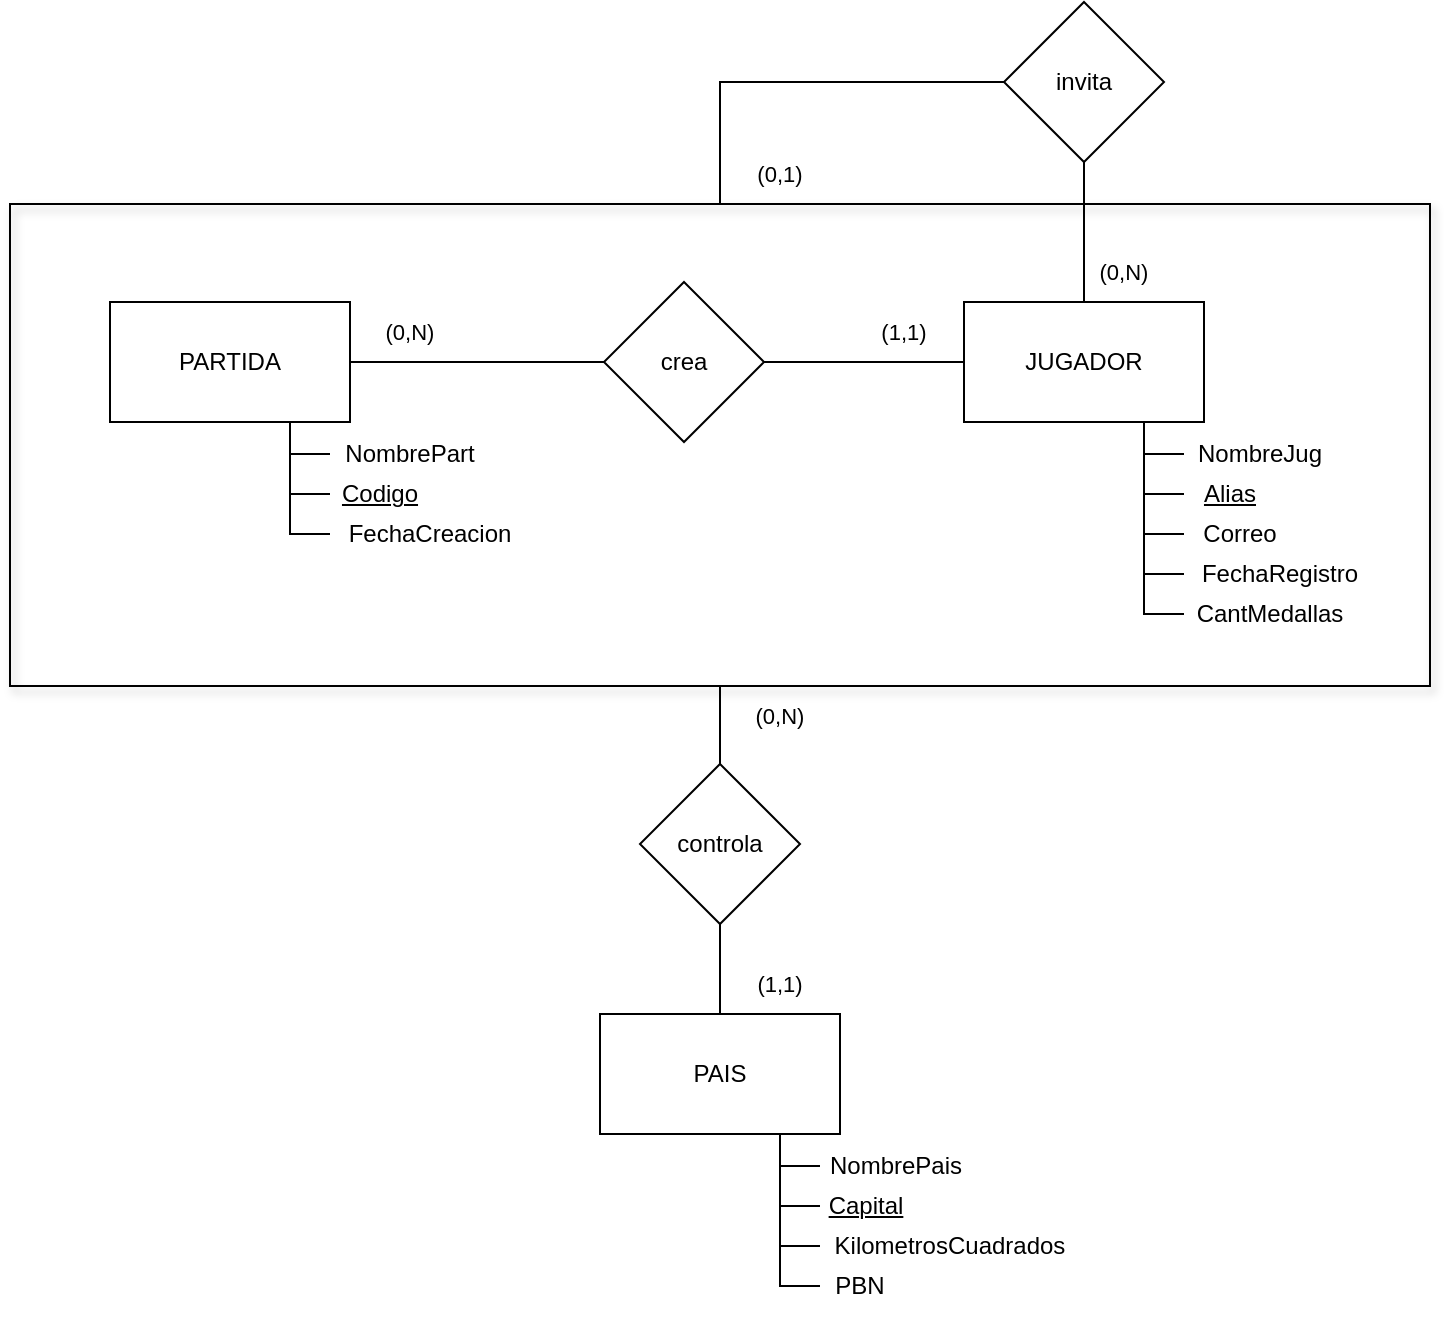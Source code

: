 <mxfile version="28.1.2">
  <diagram name="Página-1" id="h4RyZ4rFJXlUaRI9Djhv">
    <mxGraphModel dx="1158" dy="802" grid="1" gridSize="10" guides="1" tooltips="1" connect="1" arrows="1" fold="1" page="1" pageScale="1" pageWidth="827" pageHeight="1169" math="0" shadow="0">
      <root>
        <mxCell id="0" />
        <mxCell id="1" parent="0" />
        <mxCell id="GuARF0NrUYKqCSSE0C8I-60" style="edgeStyle=orthogonalEdgeStyle;shape=connector;rounded=0;orthogonalLoop=1;jettySize=auto;html=1;exitX=0.5;exitY=0;exitDx=0;exitDy=0;entryX=0;entryY=0.5;entryDx=0;entryDy=0;strokeColor=default;align=center;verticalAlign=middle;fontFamily=Helvetica;fontSize=11;fontColor=default;labelBackgroundColor=default;endArrow=none;endFill=0;" edge="1" parent="1" source="GuARF0NrUYKqCSSE0C8I-54" target="GuARF0NrUYKqCSSE0C8I-58">
          <mxGeometry relative="1" as="geometry" />
        </mxCell>
        <mxCell id="GuARF0NrUYKqCSSE0C8I-54" value="" style="rounded=0;whiteSpace=wrap;html=1;fontFamily=Helvetica;fontSize=11;fontColor=default;labelBackgroundColor=default;fillColor=none;shadow=1;" vertex="1" parent="1">
          <mxGeometry x="80" y="160" width="710" height="241" as="geometry" />
        </mxCell>
        <mxCell id="GuARF0NrUYKqCSSE0C8I-18" style="edgeStyle=orthogonalEdgeStyle;shape=connector;rounded=0;orthogonalLoop=1;jettySize=auto;html=1;exitX=0.75;exitY=1;exitDx=0;exitDy=0;entryX=0;entryY=0.5;entryDx=0;entryDy=0;strokeColor=default;align=center;verticalAlign=middle;fontFamily=Helvetica;fontSize=11;fontColor=default;labelBackgroundColor=default;endArrow=none;endFill=0;" edge="1" parent="1" source="GuARF0NrUYKqCSSE0C8I-1" target="GuARF0NrUYKqCSSE0C8I-3">
          <mxGeometry relative="1" as="geometry" />
        </mxCell>
        <mxCell id="GuARF0NrUYKqCSSE0C8I-19" style="edgeStyle=orthogonalEdgeStyle;shape=connector;rounded=0;orthogonalLoop=1;jettySize=auto;html=1;exitX=0.75;exitY=1;exitDx=0;exitDy=0;entryX=0;entryY=0.5;entryDx=0;entryDy=0;strokeColor=default;align=center;verticalAlign=middle;fontFamily=Helvetica;fontSize=11;fontColor=default;labelBackgroundColor=default;endArrow=none;endFill=0;" edge="1" parent="1" source="GuARF0NrUYKqCSSE0C8I-1" target="GuARF0NrUYKqCSSE0C8I-4">
          <mxGeometry relative="1" as="geometry" />
        </mxCell>
        <mxCell id="GuARF0NrUYKqCSSE0C8I-20" style="edgeStyle=orthogonalEdgeStyle;shape=connector;rounded=0;orthogonalLoop=1;jettySize=auto;html=1;exitX=0.75;exitY=1;exitDx=0;exitDy=0;entryX=0;entryY=0.5;entryDx=0;entryDy=0;strokeColor=default;align=center;verticalAlign=middle;fontFamily=Helvetica;fontSize=11;fontColor=default;labelBackgroundColor=default;endArrow=none;endFill=0;" edge="1" parent="1" source="GuARF0NrUYKqCSSE0C8I-1" target="GuARF0NrUYKqCSSE0C8I-5">
          <mxGeometry relative="1" as="geometry" />
        </mxCell>
        <mxCell id="GuARF0NrUYKqCSSE0C8I-21" style="edgeStyle=orthogonalEdgeStyle;shape=connector;rounded=0;orthogonalLoop=1;jettySize=auto;html=1;exitX=0.75;exitY=1;exitDx=0;exitDy=0;entryX=0;entryY=0.5;entryDx=0;entryDy=0;strokeColor=default;align=center;verticalAlign=middle;fontFamily=Helvetica;fontSize=11;fontColor=default;labelBackgroundColor=default;endArrow=none;endFill=0;" edge="1" parent="1" source="GuARF0NrUYKqCSSE0C8I-1" target="GuARF0NrUYKqCSSE0C8I-6">
          <mxGeometry relative="1" as="geometry" />
        </mxCell>
        <mxCell id="GuARF0NrUYKqCSSE0C8I-51" value="" style="edgeStyle=orthogonalEdgeStyle;shape=connector;rounded=0;orthogonalLoop=1;jettySize=auto;html=1;strokeColor=default;align=center;verticalAlign=middle;fontFamily=Helvetica;fontSize=11;fontColor=default;labelBackgroundColor=default;endArrow=none;endFill=0;" edge="1" parent="1" source="GuARF0NrUYKqCSSE0C8I-1" target="GuARF0NrUYKqCSSE0C8I-50">
          <mxGeometry relative="1" as="geometry" />
        </mxCell>
        <mxCell id="GuARF0NrUYKqCSSE0C8I-59" value="" style="edgeStyle=orthogonalEdgeStyle;shape=connector;rounded=0;orthogonalLoop=1;jettySize=auto;html=1;strokeColor=default;align=center;verticalAlign=middle;fontFamily=Helvetica;fontSize=11;fontColor=default;labelBackgroundColor=default;endArrow=none;endFill=0;" edge="1" parent="1" source="GuARF0NrUYKqCSSE0C8I-1" target="GuARF0NrUYKqCSSE0C8I-58">
          <mxGeometry relative="1" as="geometry" />
        </mxCell>
        <mxCell id="GuARF0NrUYKqCSSE0C8I-1" value="JUGADOR" style="rounded=0;whiteSpace=wrap;html=1;" vertex="1" parent="1">
          <mxGeometry x="557" y="209" width="120" height="60" as="geometry" />
        </mxCell>
        <mxCell id="GuARF0NrUYKqCSSE0C8I-16" style="edgeStyle=orthogonalEdgeStyle;shape=connector;rounded=0;orthogonalLoop=1;jettySize=auto;html=1;exitX=0;exitY=0.5;exitDx=0;exitDy=0;entryX=0.75;entryY=1;entryDx=0;entryDy=0;strokeColor=default;align=center;verticalAlign=middle;fontFamily=Helvetica;fontSize=11;fontColor=default;labelBackgroundColor=default;endArrow=none;endFill=0;" edge="1" parent="1" source="GuARF0NrUYKqCSSE0C8I-2" target="GuARF0NrUYKqCSSE0C8I-1">
          <mxGeometry relative="1" as="geometry" />
        </mxCell>
        <mxCell id="GuARF0NrUYKqCSSE0C8I-2" value="NombreJug" style="text;html=1;align=center;verticalAlign=middle;whiteSpace=wrap;rounded=0;" vertex="1" parent="1">
          <mxGeometry x="667" y="270" width="76" height="30" as="geometry" />
        </mxCell>
        <mxCell id="GuARF0NrUYKqCSSE0C8I-3" value="&lt;u&gt;Alias&lt;/u&gt;" style="text;html=1;align=center;verticalAlign=middle;whiteSpace=wrap;rounded=0;" vertex="1" parent="1">
          <mxGeometry x="667" y="290" width="46" height="30" as="geometry" />
        </mxCell>
        <mxCell id="GuARF0NrUYKqCSSE0C8I-4" value="Correo" style="text;html=1;align=center;verticalAlign=middle;whiteSpace=wrap;rounded=0;" vertex="1" parent="1">
          <mxGeometry x="667" y="310" width="56" height="30" as="geometry" />
        </mxCell>
        <mxCell id="GuARF0NrUYKqCSSE0C8I-5" value="FechaRegistro" style="text;html=1;align=center;verticalAlign=middle;whiteSpace=wrap;rounded=0;" vertex="1" parent="1">
          <mxGeometry x="667" y="330" width="96" height="30" as="geometry" />
        </mxCell>
        <mxCell id="GuARF0NrUYKqCSSE0C8I-6" value="CantMedallas" style="text;html=1;align=center;verticalAlign=middle;whiteSpace=wrap;rounded=0;" vertex="1" parent="1">
          <mxGeometry x="667" y="350" width="86" height="30" as="geometry" />
        </mxCell>
        <mxCell id="GuARF0NrUYKqCSSE0C8I-23" style="edgeStyle=orthogonalEdgeStyle;shape=connector;rounded=0;orthogonalLoop=1;jettySize=auto;html=1;exitX=0.75;exitY=1;exitDx=0;exitDy=0;entryX=0;entryY=0.5;entryDx=0;entryDy=0;strokeColor=default;align=center;verticalAlign=middle;fontFamily=Helvetica;fontSize=11;fontColor=default;labelBackgroundColor=default;endArrow=none;endFill=0;" edge="1" parent="1" source="GuARF0NrUYKqCSSE0C8I-27" target="GuARF0NrUYKqCSSE0C8I-30">
          <mxGeometry relative="1" as="geometry" />
        </mxCell>
        <mxCell id="GuARF0NrUYKqCSSE0C8I-25" style="edgeStyle=orthogonalEdgeStyle;shape=connector;rounded=0;orthogonalLoop=1;jettySize=auto;html=1;exitX=0.75;exitY=1;exitDx=0;exitDy=0;entryX=0;entryY=0.5;entryDx=0;entryDy=0;strokeColor=default;align=center;verticalAlign=middle;fontFamily=Helvetica;fontSize=11;fontColor=default;labelBackgroundColor=default;endArrow=none;endFill=0;" edge="1" parent="1" source="GuARF0NrUYKqCSSE0C8I-27" target="GuARF0NrUYKqCSSE0C8I-32">
          <mxGeometry relative="1" as="geometry" />
        </mxCell>
        <mxCell id="GuARF0NrUYKqCSSE0C8I-53" style="edgeStyle=orthogonalEdgeStyle;shape=connector;rounded=0;orthogonalLoop=1;jettySize=auto;html=1;exitX=1;exitY=0.5;exitDx=0;exitDy=0;entryX=0;entryY=0.5;entryDx=0;entryDy=0;strokeColor=default;align=center;verticalAlign=middle;fontFamily=Helvetica;fontSize=11;fontColor=default;labelBackgroundColor=default;endArrow=none;endFill=0;" edge="1" parent="1" source="GuARF0NrUYKqCSSE0C8I-27" target="GuARF0NrUYKqCSSE0C8I-50">
          <mxGeometry relative="1" as="geometry" />
        </mxCell>
        <mxCell id="GuARF0NrUYKqCSSE0C8I-27" value="PARTIDA" style="rounded=0;whiteSpace=wrap;html=1;" vertex="1" parent="1">
          <mxGeometry x="130" y="209" width="120" height="60" as="geometry" />
        </mxCell>
        <mxCell id="GuARF0NrUYKqCSSE0C8I-28" style="edgeStyle=orthogonalEdgeStyle;shape=connector;rounded=0;orthogonalLoop=1;jettySize=auto;html=1;exitX=0;exitY=0.5;exitDx=0;exitDy=0;entryX=0.75;entryY=1;entryDx=0;entryDy=0;strokeColor=default;align=center;verticalAlign=middle;fontFamily=Helvetica;fontSize=11;fontColor=default;labelBackgroundColor=default;endArrow=none;endFill=0;" edge="1" parent="1" source="GuARF0NrUYKqCSSE0C8I-29" target="GuARF0NrUYKqCSSE0C8I-27">
          <mxGeometry relative="1" as="geometry" />
        </mxCell>
        <mxCell id="GuARF0NrUYKqCSSE0C8I-29" value="NombrePart" style="text;html=1;align=center;verticalAlign=middle;whiteSpace=wrap;rounded=0;" vertex="1" parent="1">
          <mxGeometry x="240" y="270" width="80" height="30" as="geometry" />
        </mxCell>
        <mxCell id="GuARF0NrUYKqCSSE0C8I-30" value="&lt;u&gt;Codigo&lt;/u&gt;" style="text;html=1;align=center;verticalAlign=middle;whiteSpace=wrap;rounded=0;" vertex="1" parent="1">
          <mxGeometry x="240" y="290" width="50" height="30" as="geometry" />
        </mxCell>
        <mxCell id="GuARF0NrUYKqCSSE0C8I-32" value="FechaCreacion" style="text;html=1;align=center;verticalAlign=middle;whiteSpace=wrap;rounded=0;" vertex="1" parent="1">
          <mxGeometry x="240" y="310" width="100" height="30" as="geometry" />
        </mxCell>
        <mxCell id="GuARF0NrUYKqCSSE0C8I-34" style="edgeStyle=orthogonalEdgeStyle;shape=connector;rounded=0;orthogonalLoop=1;jettySize=auto;html=1;exitX=0.75;exitY=1;exitDx=0;exitDy=0;entryX=0;entryY=0.5;entryDx=0;entryDy=0;strokeColor=default;align=center;verticalAlign=middle;fontFamily=Helvetica;fontSize=11;fontColor=default;labelBackgroundColor=default;endArrow=none;endFill=0;" edge="1" parent="1" source="GuARF0NrUYKqCSSE0C8I-38" target="GuARF0NrUYKqCSSE0C8I-41">
          <mxGeometry relative="1" as="geometry" />
        </mxCell>
        <mxCell id="GuARF0NrUYKqCSSE0C8I-35" style="edgeStyle=orthogonalEdgeStyle;shape=connector;rounded=0;orthogonalLoop=1;jettySize=auto;html=1;exitX=0.75;exitY=1;exitDx=0;exitDy=0;entryX=0;entryY=0.5;entryDx=0;entryDy=0;strokeColor=default;align=center;verticalAlign=middle;fontFamily=Helvetica;fontSize=11;fontColor=default;labelBackgroundColor=default;endArrow=none;endFill=0;" edge="1" parent="1" source="GuARF0NrUYKqCSSE0C8I-38" target="GuARF0NrUYKqCSSE0C8I-42">
          <mxGeometry relative="1" as="geometry" />
        </mxCell>
        <mxCell id="GuARF0NrUYKqCSSE0C8I-36" style="edgeStyle=orthogonalEdgeStyle;shape=connector;rounded=0;orthogonalLoop=1;jettySize=auto;html=1;exitX=0.75;exitY=1;exitDx=0;exitDy=0;entryX=0;entryY=0.5;entryDx=0;entryDy=0;strokeColor=default;align=center;verticalAlign=middle;fontFamily=Helvetica;fontSize=11;fontColor=default;labelBackgroundColor=default;endArrow=none;endFill=0;" edge="1" parent="1" source="GuARF0NrUYKqCSSE0C8I-38" target="GuARF0NrUYKqCSSE0C8I-43">
          <mxGeometry relative="1" as="geometry" />
        </mxCell>
        <mxCell id="GuARF0NrUYKqCSSE0C8I-47" value="" style="edgeStyle=orthogonalEdgeStyle;shape=connector;rounded=0;orthogonalLoop=1;jettySize=auto;html=1;strokeColor=default;align=center;verticalAlign=middle;fontFamily=Helvetica;fontSize=11;fontColor=default;labelBackgroundColor=default;endArrow=none;endFill=0;" edge="1" parent="1" source="GuARF0NrUYKqCSSE0C8I-38" target="GuARF0NrUYKqCSSE0C8I-45">
          <mxGeometry relative="1" as="geometry" />
        </mxCell>
        <mxCell id="GuARF0NrUYKqCSSE0C8I-38" value="PAIS" style="rounded=0;whiteSpace=wrap;html=1;" vertex="1" parent="1">
          <mxGeometry x="375" y="565" width="120" height="60" as="geometry" />
        </mxCell>
        <mxCell id="GuARF0NrUYKqCSSE0C8I-39" style="edgeStyle=orthogonalEdgeStyle;shape=connector;rounded=0;orthogonalLoop=1;jettySize=auto;html=1;exitX=0;exitY=0.5;exitDx=0;exitDy=0;entryX=0.75;entryY=1;entryDx=0;entryDy=0;strokeColor=default;align=center;verticalAlign=middle;fontFamily=Helvetica;fontSize=11;fontColor=default;labelBackgroundColor=default;endArrow=none;endFill=0;" edge="1" parent="1" source="GuARF0NrUYKqCSSE0C8I-40" target="GuARF0NrUYKqCSSE0C8I-38">
          <mxGeometry relative="1" as="geometry" />
        </mxCell>
        <mxCell id="GuARF0NrUYKqCSSE0C8I-40" value="NombrePais" style="text;html=1;align=center;verticalAlign=middle;whiteSpace=wrap;rounded=0;" vertex="1" parent="1">
          <mxGeometry x="485" y="626" width="76" height="30" as="geometry" />
        </mxCell>
        <mxCell id="GuARF0NrUYKqCSSE0C8I-41" value="&lt;u&gt;Capital&lt;/u&gt;" style="text;html=1;align=center;verticalAlign=middle;whiteSpace=wrap;rounded=0;" vertex="1" parent="1">
          <mxGeometry x="485" y="646" width="46" height="30" as="geometry" />
        </mxCell>
        <mxCell id="GuARF0NrUYKqCSSE0C8I-42" value="KilometrosCuadrados" style="text;html=1;align=center;verticalAlign=middle;whiteSpace=wrap;rounded=0;" vertex="1" parent="1">
          <mxGeometry x="485" y="666" width="130" height="30" as="geometry" />
        </mxCell>
        <mxCell id="GuARF0NrUYKqCSSE0C8I-43" value="PBN" style="text;html=1;align=center;verticalAlign=middle;whiteSpace=wrap;rounded=0;" vertex="1" parent="1">
          <mxGeometry x="485" y="686" width="40" height="30" as="geometry" />
        </mxCell>
        <mxCell id="GuARF0NrUYKqCSSE0C8I-45" value="controla" style="rhombus;whiteSpace=wrap;html=1;rounded=0;" vertex="1" parent="1">
          <mxGeometry x="395" y="440" width="80" height="80" as="geometry" />
        </mxCell>
        <mxCell id="GuARF0NrUYKqCSSE0C8I-50" value="crea" style="rhombus;whiteSpace=wrap;html=1;rounded=0;" vertex="1" parent="1">
          <mxGeometry x="377" y="199" width="80" height="80" as="geometry" />
        </mxCell>
        <mxCell id="GuARF0NrUYKqCSSE0C8I-55" value="" style="edgeStyle=orthogonalEdgeStyle;shape=connector;rounded=0;orthogonalLoop=1;jettySize=auto;html=1;strokeColor=default;align=center;verticalAlign=middle;fontFamily=Helvetica;fontSize=11;fontColor=default;labelBackgroundColor=default;endArrow=none;endFill=0;" edge="1" parent="1" source="GuARF0NrUYKqCSSE0C8I-54" target="GuARF0NrUYKqCSSE0C8I-45">
          <mxGeometry relative="1" as="geometry" />
        </mxCell>
        <mxCell id="GuARF0NrUYKqCSSE0C8I-58" value="invita" style="rhombus;whiteSpace=wrap;html=1;rounded=0;" vertex="1" parent="1">
          <mxGeometry x="577" y="59" width="80" height="80" as="geometry" />
        </mxCell>
        <mxCell id="GuARF0NrUYKqCSSE0C8I-61" value="(1,1)" style="text;html=1;align=center;verticalAlign=middle;whiteSpace=wrap;rounded=0;fontFamily=Helvetica;fontSize=11;fontColor=default;labelBackgroundColor=default;" vertex="1" parent="1">
          <mxGeometry x="435" y="535" width="60" height="30" as="geometry" />
        </mxCell>
        <mxCell id="GuARF0NrUYKqCSSE0C8I-62" value="(0,N)" style="text;html=1;align=center;verticalAlign=middle;whiteSpace=wrap;rounded=0;fontFamily=Helvetica;fontSize=11;fontColor=default;labelBackgroundColor=default;" vertex="1" parent="1">
          <mxGeometry x="435" y="401" width="60" height="30" as="geometry" />
        </mxCell>
        <mxCell id="GuARF0NrUYKqCSSE0C8I-63" value="(0,N&lt;span style=&quot;color: rgba(0, 0, 0, 0); font-family: monospace; font-size: 0px; text-align: start; text-wrap-mode: nowrap; background-color: rgb(27, 29, 30);&quot;&gt;%3CmxGraphModel%3E%3Croot%3E%3CmxCell%20id%3D%220%22%2F%3E%3CmxCell%20id%3D%221%22%20parent%3D%220%22%2F%3E%3CmxCell%20id%3D%222%22%20value%3D%22(0%2CN)%22%20style%3D%22text%3Bhtml%3D1%3Balign%3Dcenter%3BverticalAlign%3Dmiddle%3BwhiteSpace%3Dwrap%3Brounded%3D0%3BfontFamily%3DHelvetica%3BfontSize%3D11%3BfontColor%3Ddefault%3BlabelBackgroundColor%3Ddefault%3B%22%20vertex%3D%221%22%20parent%3D%221%22%3E%3CmxGeometry%20x%3D%22435%22%20y%3D%22401%22%20width%3D%2260%22%20height%3D%2230%22%20as%3D%22geometry%22%2F%3E%3C%2FmxCell%3E%3C%2Froot%3E%3C%2FmxGraphModel%3E&lt;/span&gt;)" style="text;html=1;align=center;verticalAlign=middle;whiteSpace=wrap;rounded=0;fontFamily=Helvetica;fontSize=11;fontColor=default;labelBackgroundColor=default;" vertex="1" parent="1">
          <mxGeometry x="607" y="179" width="60" height="30" as="geometry" />
        </mxCell>
        <mxCell id="GuARF0NrUYKqCSSE0C8I-64" value="(0,1&lt;span style=&quot;color: rgba(0, 0, 0, 0); font-family: monospace; font-size: 0px; text-align: start; text-wrap-mode: nowrap; background-color: rgb(27, 29, 30);&quot;&gt;%3CmxGraphModel%3E%3Croot%3E%3CmxCell%20id%3D%220%22%2F%3E%3CmxCell%20id%3D%221%22%20parent%3D%220%22%2F%3E%3CmxCell%20id%3D%222%22%20value%3D%22(0%2CN)%22%20style%3D%22text%3Bhtml%3D1%3Balign%3Dcenter%3BverticalAlign%3Dmiddle%3BwhiteSpace%3Dwrap%3Brounded%3D0%3BfontFamily%3DHelvetica%3BfontSize%3D11%3BfontColor%3Ddefault%3BlabelBackgroundColor%3Ddefault%3B%22%20vertex%3D%221%22%20parent%3D%221%22%3E%3CmxGeometry%20x%3D%22435%22%20y%3D%22401%22%20width%3D%2260%22%20height%3D%2230%22%20as%3D%22geometry%22%2F%3E%3C%2FmxCell%3E%3C%2Froot%3E%3C%2FmxGraphModel%3E&lt;/span&gt;)" style="text;html=1;align=center;verticalAlign=middle;whiteSpace=wrap;rounded=0;fontFamily=Helvetica;fontSize=11;fontColor=default;labelBackgroundColor=default;" vertex="1" parent="1">
          <mxGeometry x="435" y="130" width="60" height="30" as="geometry" />
        </mxCell>
        <mxCell id="GuARF0NrUYKqCSSE0C8I-65" value="(1,1&lt;span style=&quot;color: rgba(0, 0, 0, 0); font-family: monospace; font-size: 0px; text-align: start; text-wrap-mode: nowrap; background-color: rgb(27, 29, 30);&quot;&gt;%3CmxGraphModel%3E%3Croot%3E%3CmxCell%20id%3D%220%22%2F%3E%3CmxCell%20id%3D%221%22%20parent%3D%220%22%2F%3E%3CmxCell%20id%3D%222%22%20value%3D%22(0%2CN)%22%20style%3D%22text%3Bhtml%3D1%3Balign%3Dcenter%3BverticalAlign%3Dmiddle%3BwhiteSpace%3Dwrap%3Brounded%3D0%3BfontFamily%3DHelvetica%3BfontSize%3D11%3BfontColor%3Ddefault%3BlabelBackgroundColor%3Ddefault%3B%22%20vertex%3D%221%22%20parent%3D%221%22%3E%3CmxGeometry%20x%3D%22435%22%20y%3D%22401%22%20width%3D%2260%22%20height%3D%2230%22%20as%3D%22geometry%22%2F%3E%3C%2FmxCell%3E%3C%2Froot%3E%3C%2FmxGraphModel%3E&lt;/span&gt;)" style="text;html=1;align=center;verticalAlign=middle;whiteSpace=wrap;rounded=0;fontFamily=Helvetica;fontSize=11;fontColor=default;labelBackgroundColor=default;" vertex="1" parent="1">
          <mxGeometry x="497" y="209" width="60" height="30" as="geometry" />
        </mxCell>
        <mxCell id="GuARF0NrUYKqCSSE0C8I-66" value="(0,N&lt;span style=&quot;color: rgba(0, 0, 0, 0); font-family: monospace; font-size: 0px; text-align: start; text-wrap-mode: nowrap; background-color: rgb(27, 29, 30);&quot;&gt;%3CmxGraphModel%3E%3Croot%3E%3CmxCell%20id%3D%220%22%2F%3E%3CmxCell%20id%3D%221%22%20parent%3D%220%22%2F%3E%3CmxCell%20id%3D%222%22%20value%3D%22(0%2CN)%22%20style%3D%22text%3Bhtml%3D1%3Balign%3Dcenter%3BverticalAlign%3Dmiddle%3BwhiteSpace%3Dwrap%3Brounded%3D0%3BfontFamily%3DHelvetica%3BfontSize%3D11%3BfontColor%3Ddefault%3BlabelBackgroundColor%3Ddefault%3B%22%20vertex%3D%221%22%20parent%3D%221%22%3E%3CmxGeometry%20x%3D%22435%22%20y%3D%22401%22%20width%3D%2260%22%20height%3D%2230%22%20as%3D%22geometry%22%2F%3E%3C%2FmxCell%3E%3C%2Froot%3E%3C%2FmxGraphModel%3E&lt;/span&gt;)" style="text;html=1;align=center;verticalAlign=middle;whiteSpace=wrap;rounded=0;fontFamily=Helvetica;fontSize=11;fontColor=default;labelBackgroundColor=default;" vertex="1" parent="1">
          <mxGeometry x="250" y="209" width="60" height="30" as="geometry" />
        </mxCell>
      </root>
    </mxGraphModel>
  </diagram>
</mxfile>

